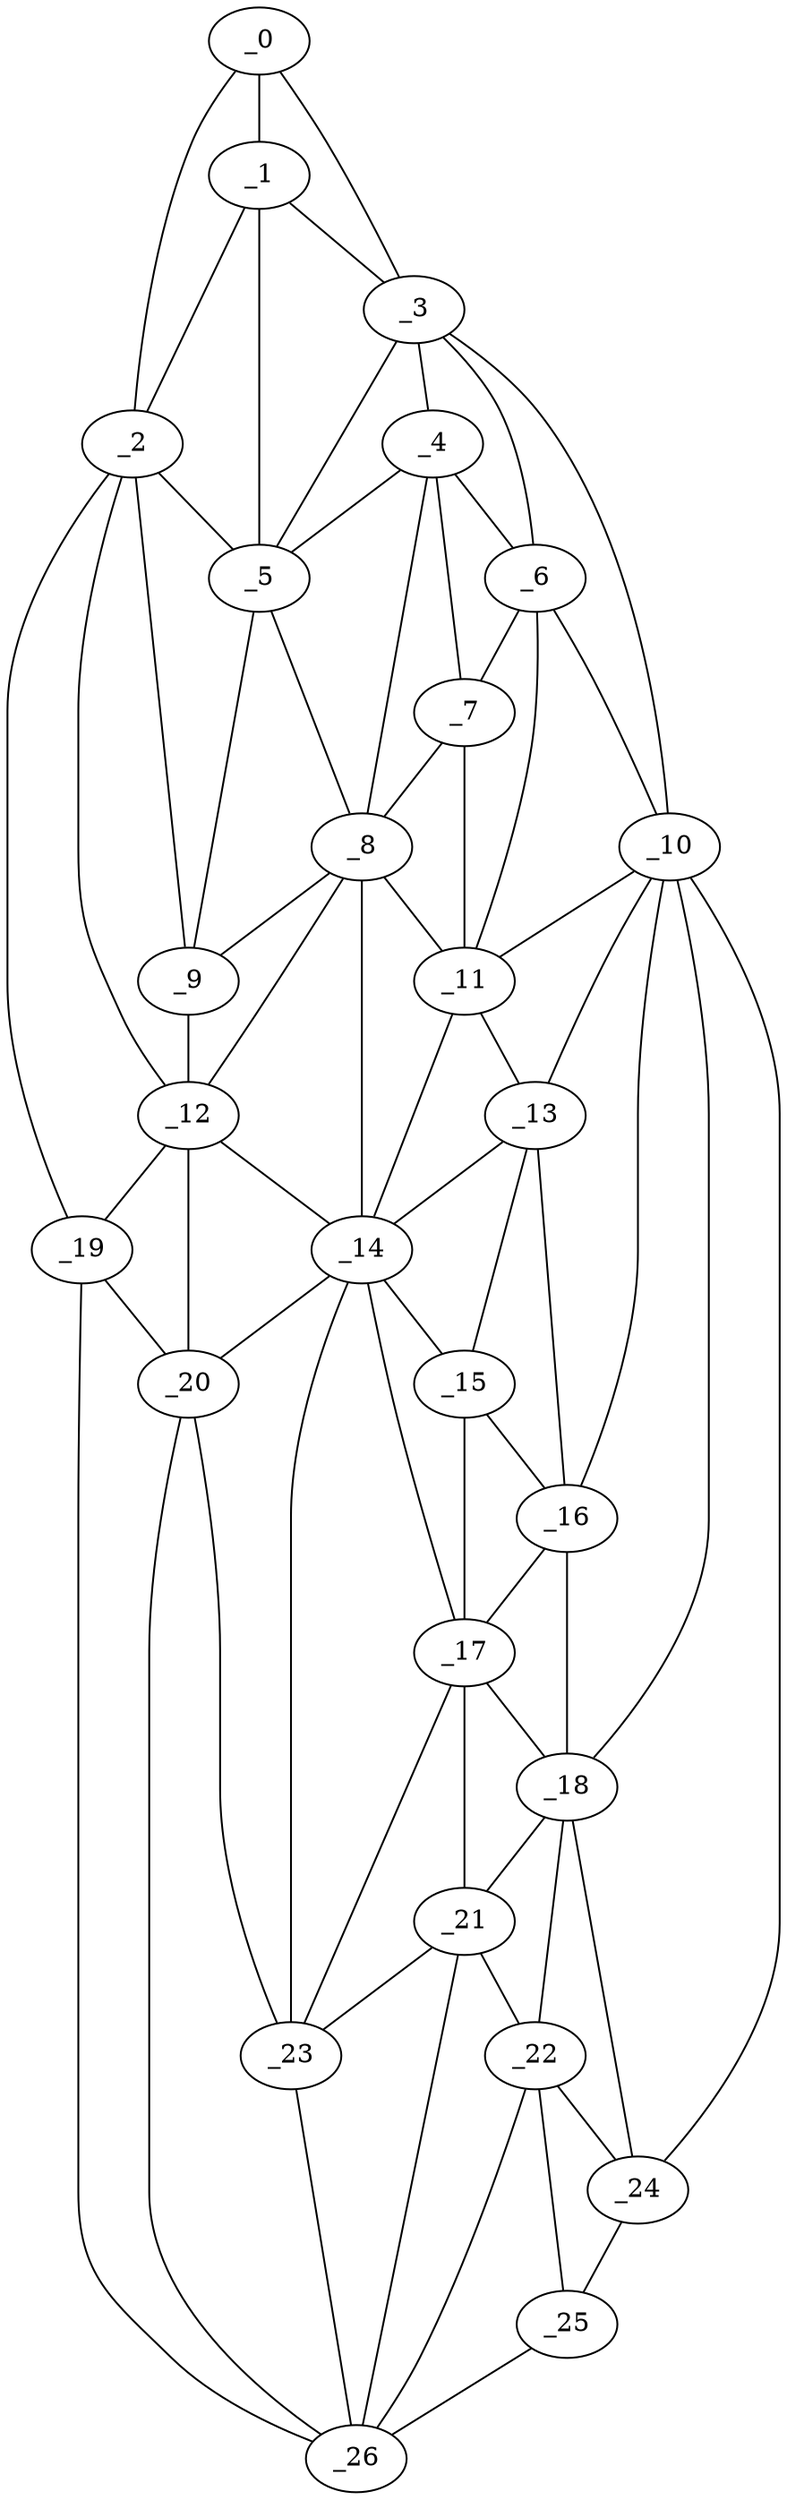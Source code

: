 graph "obj72__105.gxl" {
	_0	 [x=4,
		y=39];
	_1	 [x=16,
		y=40];
	_0 -- _1	 [valence=2];
	_2	 [x=32,
		y=76];
	_0 -- _2	 [valence=1];
	_3	 [x=33,
		y=30];
	_0 -- _3	 [valence=1];
	_1 -- _2	 [valence=2];
	_1 -- _3	 [valence=2];
	_5	 [x=48,
		y=50];
	_1 -- _5	 [valence=2];
	_2 -- _5	 [valence=2];
	_9	 [x=56,
		y=50];
	_2 -- _9	 [valence=2];
	_12	 [x=64,
		y=50];
	_2 -- _12	 [valence=1];
	_19	 [x=109,
		y=93];
	_2 -- _19	 [valence=1];
	_4	 [x=48,
		y=40];
	_3 -- _4	 [valence=2];
	_3 -- _5	 [valence=1];
	_6	 [x=50,
		y=31];
	_3 -- _6	 [valence=2];
	_10	 [x=58,
		y=30];
	_3 -- _10	 [valence=1];
	_4 -- _5	 [valence=1];
	_4 -- _6	 [valence=2];
	_7	 [x=52,
		y=36];
	_4 -- _7	 [valence=2];
	_8	 [x=56,
		y=43];
	_4 -- _8	 [valence=2];
	_5 -- _8	 [valence=2];
	_5 -- _9	 [valence=2];
	_6 -- _7	 [valence=2];
	_6 -- _10	 [valence=1];
	_11	 [x=58,
		y=34];
	_6 -- _11	 [valence=2];
	_7 -- _8	 [valence=1];
	_7 -- _11	 [valence=1];
	_8 -- _9	 [valence=2];
	_8 -- _11	 [valence=2];
	_8 -- _12	 [valence=2];
	_14	 [x=72,
		y=47];
	_8 -- _14	 [valence=2];
	_9 -- _12	 [valence=2];
	_10 -- _11	 [valence=2];
	_13	 [x=72,
		y=33];
	_10 -- _13	 [valence=1];
	_16	 [x=87,
		y=31];
	_10 -- _16	 [valence=2];
	_18	 [x=100,
		y=31];
	_10 -- _18	 [valence=2];
	_24	 [x=118,
		y=31];
	_10 -- _24	 [valence=1];
	_11 -- _13	 [valence=1];
	_11 -- _14	 [valence=2];
	_12 -- _14	 [valence=1];
	_12 -- _19	 [valence=2];
	_20	 [x=110,
		y=78];
	_12 -- _20	 [valence=2];
	_13 -- _14	 [valence=2];
	_15	 [x=80,
		y=37];
	_13 -- _15	 [valence=1];
	_13 -- _16	 [valence=2];
	_14 -- _15	 [valence=1];
	_17	 [x=88,
		y=38];
	_14 -- _17	 [valence=2];
	_14 -- _20	 [valence=2];
	_23	 [x=115,
		y=61];
	_14 -- _23	 [valence=2];
	_15 -- _16	 [valence=2];
	_15 -- _17	 [valence=2];
	_16 -- _17	 [valence=1];
	_16 -- _18	 [valence=2];
	_17 -- _18	 [valence=2];
	_21	 [x=112,
		y=43];
	_17 -- _21	 [valence=1];
	_17 -- _23	 [valence=2];
	_18 -- _21	 [valence=1];
	_22	 [x=114,
		y=39];
	_18 -- _22	 [valence=2];
	_18 -- _24	 [valence=1];
	_19 -- _20	 [valence=1];
	_26	 [x=126,
		y=50];
	_19 -- _26	 [valence=1];
	_20 -- _23	 [valence=2];
	_20 -- _26	 [valence=2];
	_21 -- _22	 [valence=2];
	_21 -- _23	 [valence=2];
	_21 -- _26	 [valence=1];
	_22 -- _24	 [valence=2];
	_25	 [x=126,
		y=38];
	_22 -- _25	 [valence=1];
	_22 -- _26	 [valence=2];
	_23 -- _26	 [valence=1];
	_24 -- _25	 [valence=1];
	_25 -- _26	 [valence=1];
}
